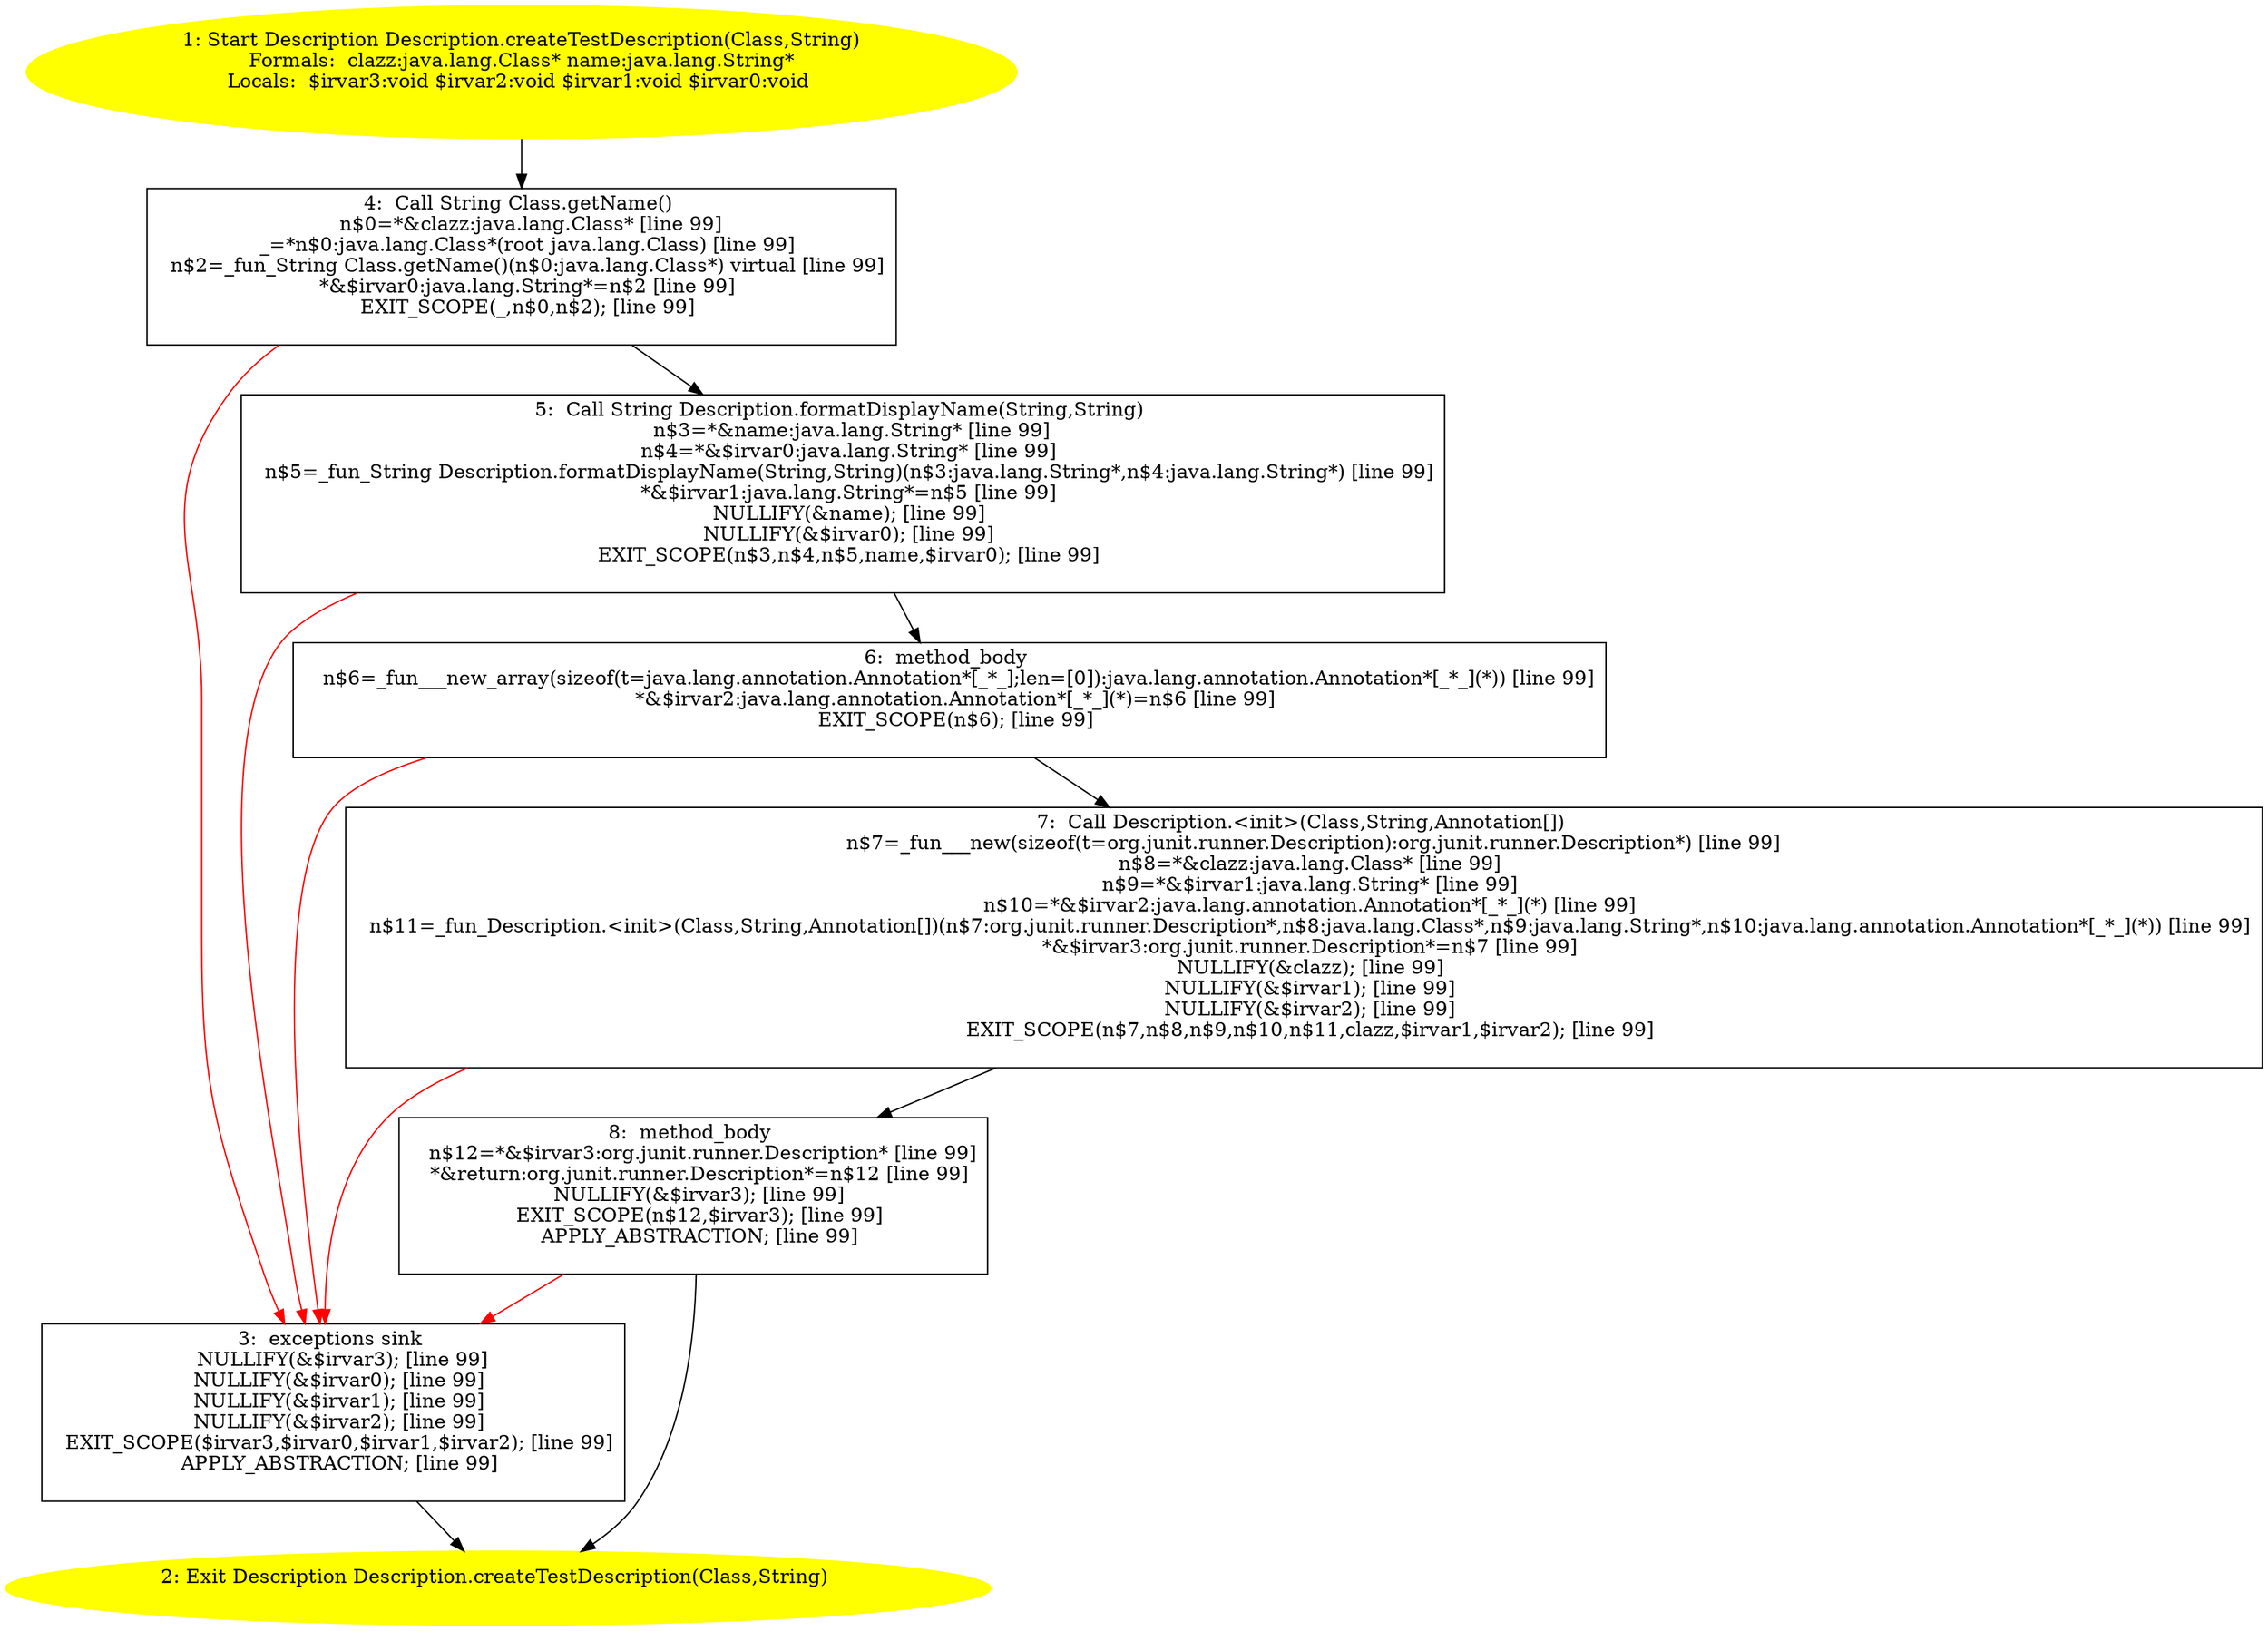 /* @generated */
digraph cfg {
"org.junit.runner.Description.createTestDescription(java.lang.Class,java.lang.String):org.junit.runne.fc2a41929b3e89c7937b7e52887f0cc5_1" [label="1: Start Description Description.createTestDescription(Class,String)\nFormals:  clazz:java.lang.Class* name:java.lang.String*\nLocals:  $irvar3:void $irvar2:void $irvar1:void $irvar0:void \n  " color=yellow style=filled]
	

	 "org.junit.runner.Description.createTestDescription(java.lang.Class,java.lang.String):org.junit.runne.fc2a41929b3e89c7937b7e52887f0cc5_1" -> "org.junit.runner.Description.createTestDescription(java.lang.Class,java.lang.String):org.junit.runne.fc2a41929b3e89c7937b7e52887f0cc5_4" ;
"org.junit.runner.Description.createTestDescription(java.lang.Class,java.lang.String):org.junit.runne.fc2a41929b3e89c7937b7e52887f0cc5_2" [label="2: Exit Description Description.createTestDescription(Class,String) \n  " color=yellow style=filled]
	

"org.junit.runner.Description.createTestDescription(java.lang.Class,java.lang.String):org.junit.runne.fc2a41929b3e89c7937b7e52887f0cc5_3" [label="3:  exceptions sink \n   NULLIFY(&$irvar3); [line 99]\n  NULLIFY(&$irvar0); [line 99]\n  NULLIFY(&$irvar1); [line 99]\n  NULLIFY(&$irvar2); [line 99]\n  EXIT_SCOPE($irvar3,$irvar0,$irvar1,$irvar2); [line 99]\n  APPLY_ABSTRACTION; [line 99]\n " shape="box"]
	

	 "org.junit.runner.Description.createTestDescription(java.lang.Class,java.lang.String):org.junit.runne.fc2a41929b3e89c7937b7e52887f0cc5_3" -> "org.junit.runner.Description.createTestDescription(java.lang.Class,java.lang.String):org.junit.runne.fc2a41929b3e89c7937b7e52887f0cc5_2" ;
"org.junit.runner.Description.createTestDescription(java.lang.Class,java.lang.String):org.junit.runne.fc2a41929b3e89c7937b7e52887f0cc5_4" [label="4:  Call String Class.getName() \n   n$0=*&clazz:java.lang.Class* [line 99]\n  _=*n$0:java.lang.Class*(root java.lang.Class) [line 99]\n  n$2=_fun_String Class.getName()(n$0:java.lang.Class*) virtual [line 99]\n  *&$irvar0:java.lang.String*=n$2 [line 99]\n  EXIT_SCOPE(_,n$0,n$2); [line 99]\n " shape="box"]
	

	 "org.junit.runner.Description.createTestDescription(java.lang.Class,java.lang.String):org.junit.runne.fc2a41929b3e89c7937b7e52887f0cc5_4" -> "org.junit.runner.Description.createTestDescription(java.lang.Class,java.lang.String):org.junit.runne.fc2a41929b3e89c7937b7e52887f0cc5_5" ;
	 "org.junit.runner.Description.createTestDescription(java.lang.Class,java.lang.String):org.junit.runne.fc2a41929b3e89c7937b7e52887f0cc5_4" -> "org.junit.runner.Description.createTestDescription(java.lang.Class,java.lang.String):org.junit.runne.fc2a41929b3e89c7937b7e52887f0cc5_3" [color="red" ];
"org.junit.runner.Description.createTestDescription(java.lang.Class,java.lang.String):org.junit.runne.fc2a41929b3e89c7937b7e52887f0cc5_5" [label="5:  Call String Description.formatDisplayName(String,String) \n   n$3=*&name:java.lang.String* [line 99]\n  n$4=*&$irvar0:java.lang.String* [line 99]\n  n$5=_fun_String Description.formatDisplayName(String,String)(n$3:java.lang.String*,n$4:java.lang.String*) [line 99]\n  *&$irvar1:java.lang.String*=n$5 [line 99]\n  NULLIFY(&name); [line 99]\n  NULLIFY(&$irvar0); [line 99]\n  EXIT_SCOPE(n$3,n$4,n$5,name,$irvar0); [line 99]\n " shape="box"]
	

	 "org.junit.runner.Description.createTestDescription(java.lang.Class,java.lang.String):org.junit.runne.fc2a41929b3e89c7937b7e52887f0cc5_5" -> "org.junit.runner.Description.createTestDescription(java.lang.Class,java.lang.String):org.junit.runne.fc2a41929b3e89c7937b7e52887f0cc5_6" ;
	 "org.junit.runner.Description.createTestDescription(java.lang.Class,java.lang.String):org.junit.runne.fc2a41929b3e89c7937b7e52887f0cc5_5" -> "org.junit.runner.Description.createTestDescription(java.lang.Class,java.lang.String):org.junit.runne.fc2a41929b3e89c7937b7e52887f0cc5_3" [color="red" ];
"org.junit.runner.Description.createTestDescription(java.lang.Class,java.lang.String):org.junit.runne.fc2a41929b3e89c7937b7e52887f0cc5_6" [label="6:  method_body \n   n$6=_fun___new_array(sizeof(t=java.lang.annotation.Annotation*[_*_];len=[0]):java.lang.annotation.Annotation*[_*_](*)) [line 99]\n  *&$irvar2:java.lang.annotation.Annotation*[_*_](*)=n$6 [line 99]\n  EXIT_SCOPE(n$6); [line 99]\n " shape="box"]
	

	 "org.junit.runner.Description.createTestDescription(java.lang.Class,java.lang.String):org.junit.runne.fc2a41929b3e89c7937b7e52887f0cc5_6" -> "org.junit.runner.Description.createTestDescription(java.lang.Class,java.lang.String):org.junit.runne.fc2a41929b3e89c7937b7e52887f0cc5_7" ;
	 "org.junit.runner.Description.createTestDescription(java.lang.Class,java.lang.String):org.junit.runne.fc2a41929b3e89c7937b7e52887f0cc5_6" -> "org.junit.runner.Description.createTestDescription(java.lang.Class,java.lang.String):org.junit.runne.fc2a41929b3e89c7937b7e52887f0cc5_3" [color="red" ];
"org.junit.runner.Description.createTestDescription(java.lang.Class,java.lang.String):org.junit.runne.fc2a41929b3e89c7937b7e52887f0cc5_7" [label="7:  Call Description.<init>(Class,String,Annotation[]) \n   n$7=_fun___new(sizeof(t=org.junit.runner.Description):org.junit.runner.Description*) [line 99]\n  n$8=*&clazz:java.lang.Class* [line 99]\n  n$9=*&$irvar1:java.lang.String* [line 99]\n  n$10=*&$irvar2:java.lang.annotation.Annotation*[_*_](*) [line 99]\n  n$11=_fun_Description.<init>(Class,String,Annotation[])(n$7:org.junit.runner.Description*,n$8:java.lang.Class*,n$9:java.lang.String*,n$10:java.lang.annotation.Annotation*[_*_](*)) [line 99]\n  *&$irvar3:org.junit.runner.Description*=n$7 [line 99]\n  NULLIFY(&clazz); [line 99]\n  NULLIFY(&$irvar1); [line 99]\n  NULLIFY(&$irvar2); [line 99]\n  EXIT_SCOPE(n$7,n$8,n$9,n$10,n$11,clazz,$irvar1,$irvar2); [line 99]\n " shape="box"]
	

	 "org.junit.runner.Description.createTestDescription(java.lang.Class,java.lang.String):org.junit.runne.fc2a41929b3e89c7937b7e52887f0cc5_7" -> "org.junit.runner.Description.createTestDescription(java.lang.Class,java.lang.String):org.junit.runne.fc2a41929b3e89c7937b7e52887f0cc5_8" ;
	 "org.junit.runner.Description.createTestDescription(java.lang.Class,java.lang.String):org.junit.runne.fc2a41929b3e89c7937b7e52887f0cc5_7" -> "org.junit.runner.Description.createTestDescription(java.lang.Class,java.lang.String):org.junit.runne.fc2a41929b3e89c7937b7e52887f0cc5_3" [color="red" ];
"org.junit.runner.Description.createTestDescription(java.lang.Class,java.lang.String):org.junit.runne.fc2a41929b3e89c7937b7e52887f0cc5_8" [label="8:  method_body \n   n$12=*&$irvar3:org.junit.runner.Description* [line 99]\n  *&return:org.junit.runner.Description*=n$12 [line 99]\n  NULLIFY(&$irvar3); [line 99]\n  EXIT_SCOPE(n$12,$irvar3); [line 99]\n  APPLY_ABSTRACTION; [line 99]\n " shape="box"]
	

	 "org.junit.runner.Description.createTestDescription(java.lang.Class,java.lang.String):org.junit.runne.fc2a41929b3e89c7937b7e52887f0cc5_8" -> "org.junit.runner.Description.createTestDescription(java.lang.Class,java.lang.String):org.junit.runne.fc2a41929b3e89c7937b7e52887f0cc5_2" ;
	 "org.junit.runner.Description.createTestDescription(java.lang.Class,java.lang.String):org.junit.runne.fc2a41929b3e89c7937b7e52887f0cc5_8" -> "org.junit.runner.Description.createTestDescription(java.lang.Class,java.lang.String):org.junit.runne.fc2a41929b3e89c7937b7e52887f0cc5_3" [color="red" ];
}
